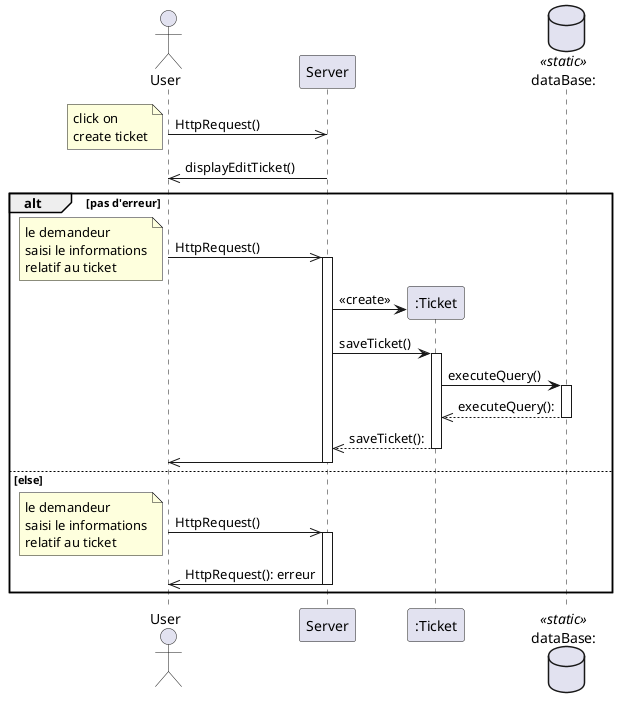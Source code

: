 @startuml créer un ticket

actor client as "User" order 1
participant server as "Server"   order 2
database bdd as "dataBase:" <<static>> order 4

client ->> server : HttpRequest()
note left : click on \ncreate ticket
server ->> client : displayEditTicket()

alt pas d'erreur
    client ->> server : HttpRequest()
    note left : le demandeur\nsaisi le informations\nrelatif au ticket
    activate server
    create ticketClass as ":Ticket" order 3
    server -> ticketClass : <<create>>
    server -> ticketClass : saveTicket()
    activate ticketClass
    ticketClass -> bdd : executeQuery()
    activate bdd
    bdd -->> ticketClass : executeQuery():
    deactivate bdd
    ticketClass -->> server : saveTicket():
    deactivate ticketClass
    server ->> client
    deactivate server
else else
    client ->> server : HttpRequest()
    note left : le demandeur\nsaisi le informations\nrelatif au ticket
    activate server
    server ->> client: HttpRequest(): erreur
    deactivate server
end

@enduml